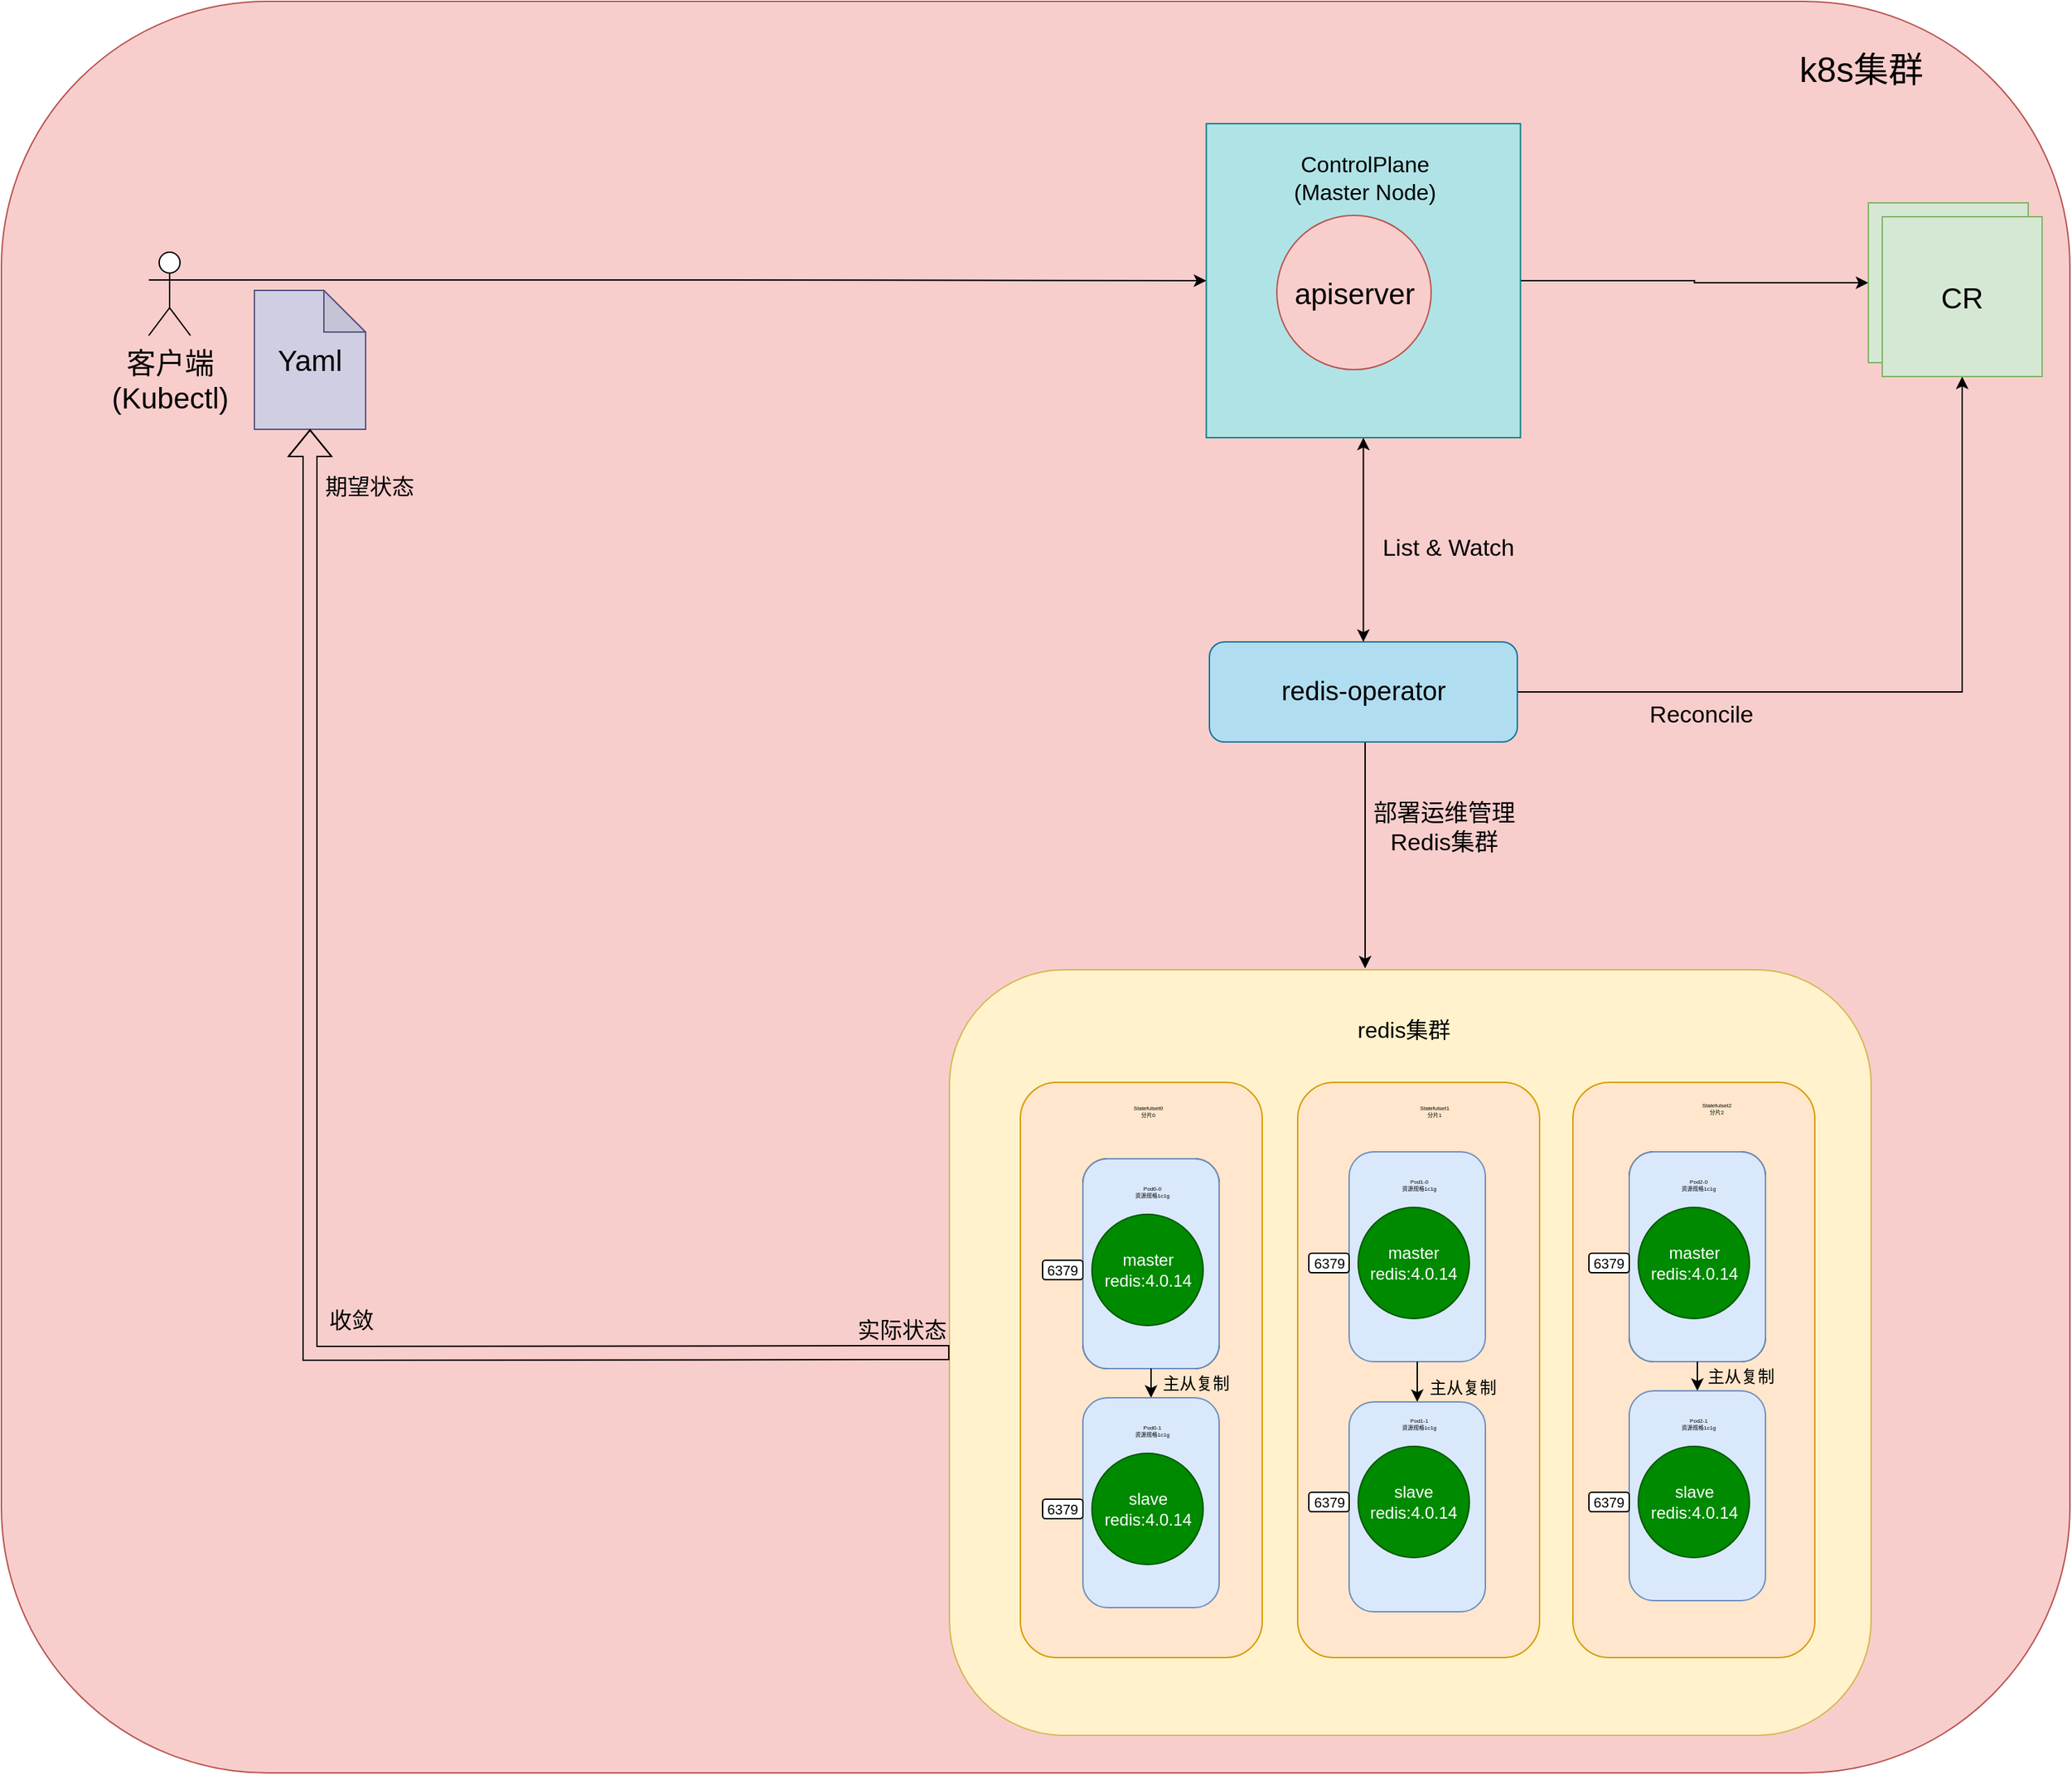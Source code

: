 <mxfile version="21.6.2" type="github">
  <diagram id="rYdwiMb5jvszhZctyrXV" name="第 1 页">
    <mxGraphModel dx="2385" dy="1278" grid="0" gridSize="10" guides="1" tooltips="1" connect="1" arrows="1" fold="1" page="0" pageScale="1" pageWidth="1920" pageHeight="1200" background="#ffffff" math="0" shadow="0">
      <root>
        <mxCell id="0" />
        <mxCell id="1" parent="0" />
        <mxCell id="m7ggQ3mebLyZbsMTqmPm-99" value="" style="rounded=1;whiteSpace=wrap;html=1;labelBackgroundColor=default;labelBorderColor=default;fontSize=17;fillColor=#f8cecc;strokeColor=#b85450;" parent="1" vertex="1">
          <mxGeometry x="268" y="204" width="1488" height="1275" as="geometry" />
        </mxCell>
        <mxCell id="m7ggQ3mebLyZbsMTqmPm-62" value="" style="rounded=1;whiteSpace=wrap;html=1;fontSize=4;fillColor=#fff2cc;strokeColor=#d6b656;" parent="1" vertex="1">
          <mxGeometry x="950" y="901" width="663" height="551" as="geometry" />
        </mxCell>
        <mxCell id="m7ggQ3mebLyZbsMTqmPm-46" value="" style="rounded=1;whiteSpace=wrap;html=1;fontSize=4;fillColor=#ffe6cc;strokeColor=#d79b00;" parent="1" vertex="1">
          <mxGeometry x="1398.5" y="982" width="174" height="414" as="geometry" />
        </mxCell>
        <mxCell id="m7ggQ3mebLyZbsMTqmPm-44" value="" style="rounded=1;whiteSpace=wrap;html=1;fontSize=4;fillColor=#ffe6cc;strokeColor=#d79b00;" parent="1" vertex="1">
          <mxGeometry x="1200.5" y="982" width="174" height="414" as="geometry" />
        </mxCell>
        <mxCell id="m7ggQ3mebLyZbsMTqmPm-41" value="" style="rounded=1;whiteSpace=wrap;html=1;fontSize=4;fillColor=#ffe6cc;strokeColor=#d79b00;" parent="1" vertex="1">
          <mxGeometry x="1001" y="982" width="174" height="414" as="geometry" />
        </mxCell>
        <mxCell id="m7ggQ3mebLyZbsMTqmPm-5" value="" style="rounded=1;whiteSpace=wrap;html=1;fontSize=4;fillColor=none;movable=1;resizable=1;rotatable=1;deletable=1;editable=1;connectable=1;arcSize=18;" parent="1" vertex="1">
          <mxGeometry x="1046" y="1037" width="98" height="151" as="geometry" />
        </mxCell>
        <mxCell id="m7ggQ3mebLyZbsMTqmPm-11" value="" style="rounded=1;whiteSpace=wrap;html=1;fontSize=4;fillColor=#dae8fc;movable=1;resizable=1;rotatable=1;deletable=1;editable=1;connectable=1;arcSize=18;strokeColor=#6c8ebf;" parent="1" vertex="1">
          <mxGeometry x="1046" y="1037" width="98" height="151" as="geometry" />
        </mxCell>
        <mxCell id="6RyUIfgaUFoeRIO4xXDH-38" value="master&lt;br&gt;redis:4.0.14" style="ellipse;whiteSpace=wrap;html=1;aspect=fixed;fillColor=#008a00;fontColor=#ffffff;strokeColor=#005700;" parent="1" vertex="1">
          <mxGeometry x="1052.5" y="1077" width="80" height="80" as="geometry" />
        </mxCell>
        <mxCell id="03nautIme0JNub1uCO7q-27" value="" style="edgeStyle=orthogonalEdgeStyle;rounded=0;orthogonalLoop=1;jettySize=auto;html=1;dashed=1;" parent="1" edge="1">
          <mxGeometry relative="1" as="geometry">
            <mxPoint x="750" y="986" as="sourcePoint" />
          </mxGeometry>
        </mxCell>
        <mxCell id="6RyUIfgaUFoeRIO4xXDH-54" value="主从复制" style="text;html=1;strokeColor=none;fillColor=none;align=center;verticalAlign=middle;whiteSpace=wrap;rounded=0;" parent="1" vertex="1">
          <mxGeometry x="1090" y="1191" width="75" height="16" as="geometry" />
        </mxCell>
        <mxCell id="m7ggQ3mebLyZbsMTqmPm-82" style="edgeStyle=orthogonalEdgeStyle;rounded=0;orthogonalLoop=1;jettySize=auto;html=1;exitX=0.5;exitY=1;exitDx=0;exitDy=0;fontSize=16;startArrow=none;startFill=0;endArrow=classic;endFill=1;" parent="1" source="6RyUIfgaUFoeRIO4xXDH-7" edge="1">
          <mxGeometry relative="1" as="geometry">
            <mxPoint x="1249" y="900" as="targetPoint" />
            <Array as="points">
              <mxPoint x="1249" y="737" />
            </Array>
          </mxGeometry>
        </mxCell>
        <mxCell id="0dF5O2pqXlu158Yr3V4f-3" style="edgeStyle=orthogonalEdgeStyle;rounded=0;orthogonalLoop=1;jettySize=auto;html=1;exitX=1;exitY=0.5;exitDx=0;exitDy=0;entryX=0.5;entryY=1;entryDx=0;entryDy=0;fontSize=25;startArrow=none;startFill=0;endArrow=classic;endFill=1;" parent="1" source="6RyUIfgaUFoeRIO4xXDH-7" target="m7ggQ3mebLyZbsMTqmPm-69" edge="1">
          <mxGeometry relative="1" as="geometry" />
        </mxCell>
        <mxCell id="6RyUIfgaUFoeRIO4xXDH-7" value="&lt;font style=&quot;font-size: 19px;&quot;&gt;redis-operator&lt;/font&gt;" style="rounded=1;whiteSpace=wrap;html=1;fillColor=#b1ddf0;strokeColor=#10739e;" parent="1" vertex="1">
          <mxGeometry x="1137" y="665" width="221.5" height="72" as="geometry" />
        </mxCell>
        <mxCell id="6RyUIfgaUFoeRIO4xXDH-85" value="redis集群" style="text;html=1;strokeColor=none;fillColor=none;align=center;verticalAlign=middle;whiteSpace=wrap;rounded=0;fontSize=16;" parent="1" vertex="1">
          <mxGeometry x="1237.5" y="930" width="78" height="27" as="geometry" />
        </mxCell>
        <mxCell id="m7ggQ3mebLyZbsMTqmPm-2" value="k8s集群" style="text;html=1;strokeColor=none;fillColor=none;align=center;verticalAlign=middle;whiteSpace=wrap;rounded=0;fontSize=25;" parent="1" vertex="1">
          <mxGeometry x="1557" y="239" width="98" height="25" as="geometry" />
        </mxCell>
        <mxCell id="m7ggQ3mebLyZbsMTqmPm-4" value="6379" style="rounded=1;whiteSpace=wrap;html=1;fontSize=10;" parent="1" vertex="1">
          <mxGeometry x="1017" y="1110" width="29" height="14" as="geometry" />
        </mxCell>
        <mxCell id="m7ggQ3mebLyZbsMTqmPm-6" value="Pod0-0&lt;br&gt;资源规格1c1g" style="text;html=1;strokeColor=none;fillColor=none;align=center;verticalAlign=middle;whiteSpace=wrap;rounded=0;fontSize=4;" parent="1" vertex="1">
          <mxGeometry x="1055" y="1043" width="82" height="36" as="geometry" />
        </mxCell>
        <mxCell id="m7ggQ3mebLyZbsMTqmPm-18" style="edgeStyle=orthogonalEdgeStyle;rounded=0;orthogonalLoop=1;jettySize=auto;html=1;exitX=0.5;exitY=0;exitDx=0;exitDy=0;fontSize=4;startArrow=classic;startFill=1;endArrow=none;endFill=0;" parent="1" source="m7ggQ3mebLyZbsMTqmPm-13" target="m7ggQ3mebLyZbsMTqmPm-11" edge="1">
          <mxGeometry relative="1" as="geometry" />
        </mxCell>
        <mxCell id="m7ggQ3mebLyZbsMTqmPm-13" value="" style="rounded=1;whiteSpace=wrap;html=1;fontSize=4;fillColor=#dae8fc;movable=1;resizable=1;rotatable=1;deletable=1;editable=1;connectable=1;arcSize=18;strokeColor=#6c8ebf;" parent="1" vertex="1">
          <mxGeometry x="1046" y="1209" width="98" height="151" as="geometry" />
        </mxCell>
        <mxCell id="m7ggQ3mebLyZbsMTqmPm-14" value="slave&lt;br&gt;redis:4.0.14" style="ellipse;whiteSpace=wrap;html=1;aspect=fixed;fillColor=#008a00;fontColor=#ffffff;strokeColor=#005700;" parent="1" vertex="1">
          <mxGeometry x="1052.5" y="1249" width="80" height="80" as="geometry" />
        </mxCell>
        <mxCell id="m7ggQ3mebLyZbsMTqmPm-15" value="6379" style="rounded=1;whiteSpace=wrap;html=1;fontSize=10;" parent="1" vertex="1">
          <mxGeometry x="1017" y="1282" width="29" height="14" as="geometry" />
        </mxCell>
        <mxCell id="m7ggQ3mebLyZbsMTqmPm-16" value="Pod0-1&lt;br&gt;资源规格1c1g" style="text;html=1;strokeColor=none;fillColor=none;align=center;verticalAlign=middle;whiteSpace=wrap;rounded=0;fontSize=4;" parent="1" vertex="1">
          <mxGeometry x="1055" y="1215" width="82" height="36" as="geometry" />
        </mxCell>
        <mxCell id="m7ggQ3mebLyZbsMTqmPm-19" value="" style="rounded=1;whiteSpace=wrap;html=1;fontSize=4;fillColor=none;movable=1;resizable=1;rotatable=1;deletable=1;editable=1;connectable=1;arcSize=18;" parent="1" vertex="1">
          <mxGeometry x="1439" y="1032" width="98" height="151" as="geometry" />
        </mxCell>
        <mxCell id="m7ggQ3mebLyZbsMTqmPm-20" value="" style="rounded=1;whiteSpace=wrap;html=1;fontSize=4;fillColor=#dae8fc;movable=1;resizable=1;rotatable=1;deletable=1;editable=1;connectable=1;arcSize=18;strokeColor=#6c8ebf;" parent="1" vertex="1">
          <mxGeometry x="1439" y="1032" width="98" height="151" as="geometry" />
        </mxCell>
        <mxCell id="m7ggQ3mebLyZbsMTqmPm-21" value="master&lt;br&gt;redis:4.0.14" style="ellipse;whiteSpace=wrap;html=1;aspect=fixed;fillColor=#008a00;fontColor=#ffffff;strokeColor=#005700;" parent="1" vertex="1">
          <mxGeometry x="1445.5" y="1072" width="80" height="80" as="geometry" />
        </mxCell>
        <mxCell id="m7ggQ3mebLyZbsMTqmPm-22" value="主从复制" style="text;html=1;strokeColor=none;fillColor=none;align=center;verticalAlign=middle;whiteSpace=wrap;rounded=0;" parent="1" vertex="1">
          <mxGeometry x="1482" y="1186" width="75" height="16" as="geometry" />
        </mxCell>
        <mxCell id="m7ggQ3mebLyZbsMTqmPm-23" value="6379" style="rounded=1;whiteSpace=wrap;html=1;fontSize=10;" parent="1" vertex="1">
          <mxGeometry x="1410" y="1105" width="29" height="14" as="geometry" />
        </mxCell>
        <mxCell id="m7ggQ3mebLyZbsMTqmPm-24" value="Pod2-0&lt;br&gt;资源规格1c1g" style="text;html=1;strokeColor=none;fillColor=none;align=center;verticalAlign=middle;whiteSpace=wrap;rounded=0;fontSize=4;" parent="1" vertex="1">
          <mxGeometry x="1448" y="1038" width="82" height="36" as="geometry" />
        </mxCell>
        <mxCell id="m7ggQ3mebLyZbsMTqmPm-25" style="edgeStyle=orthogonalEdgeStyle;rounded=0;orthogonalLoop=1;jettySize=auto;html=1;exitX=0.5;exitY=0;exitDx=0;exitDy=0;fontSize=4;startArrow=classic;startFill=1;endArrow=none;endFill=0;" parent="1" source="m7ggQ3mebLyZbsMTqmPm-26" target="m7ggQ3mebLyZbsMTqmPm-20" edge="1">
          <mxGeometry relative="1" as="geometry" />
        </mxCell>
        <mxCell id="m7ggQ3mebLyZbsMTqmPm-26" value="" style="rounded=1;whiteSpace=wrap;html=1;fontSize=4;fillColor=#dae8fc;movable=1;resizable=1;rotatable=1;deletable=1;editable=1;connectable=1;arcSize=18;strokeColor=#6c8ebf;" parent="1" vertex="1">
          <mxGeometry x="1439" y="1204" width="98" height="151" as="geometry" />
        </mxCell>
        <mxCell id="m7ggQ3mebLyZbsMTqmPm-27" value="slave&lt;br&gt;redis:4.0.14" style="ellipse;whiteSpace=wrap;html=1;aspect=fixed;fillColor=#008a00;fontColor=#ffffff;strokeColor=#005700;" parent="1" vertex="1">
          <mxGeometry x="1445.5" y="1244" width="80" height="80" as="geometry" />
        </mxCell>
        <mxCell id="m7ggQ3mebLyZbsMTqmPm-28" value="6379" style="rounded=1;whiteSpace=wrap;html=1;fontSize=10;" parent="1" vertex="1">
          <mxGeometry x="1410" y="1277" width="29" height="14" as="geometry" />
        </mxCell>
        <mxCell id="m7ggQ3mebLyZbsMTqmPm-29" value="Pod2-1&lt;br&gt;资源规格1c1g" style="text;html=1;strokeColor=none;fillColor=none;align=center;verticalAlign=middle;whiteSpace=wrap;rounded=0;fontSize=4;" parent="1" vertex="1">
          <mxGeometry x="1448" y="1210" width="82" height="36" as="geometry" />
        </mxCell>
        <mxCell id="m7ggQ3mebLyZbsMTqmPm-31" value="" style="rounded=1;whiteSpace=wrap;html=1;fontSize=4;fillColor=#dae8fc;movable=1;resizable=1;rotatable=1;deletable=1;editable=1;connectable=1;arcSize=18;strokeColor=#6c8ebf;" parent="1" vertex="1">
          <mxGeometry x="1237.5" y="1032" width="98" height="151" as="geometry" />
        </mxCell>
        <mxCell id="m7ggQ3mebLyZbsMTqmPm-32" value="master&lt;br&gt;redis:4.0.14" style="ellipse;whiteSpace=wrap;html=1;aspect=fixed;fillColor=#008a00;fontColor=#ffffff;strokeColor=#005700;" parent="1" vertex="1">
          <mxGeometry x="1244" y="1072" width="80" height="80" as="geometry" />
        </mxCell>
        <mxCell id="m7ggQ3mebLyZbsMTqmPm-33" value="主从复制" style="text;html=1;strokeColor=none;fillColor=none;align=center;verticalAlign=middle;whiteSpace=wrap;rounded=0;" parent="1" vertex="1">
          <mxGeometry x="1281.5" y="1194" width="75" height="16" as="geometry" />
        </mxCell>
        <mxCell id="m7ggQ3mebLyZbsMTqmPm-34" value="6379" style="rounded=1;whiteSpace=wrap;html=1;fontSize=10;" parent="1" vertex="1">
          <mxGeometry x="1208.5" y="1105" width="29" height="14" as="geometry" />
        </mxCell>
        <mxCell id="m7ggQ3mebLyZbsMTqmPm-35" value="Pod1-0&lt;br&gt;资源规格1c1g" style="text;html=1;strokeColor=none;fillColor=none;align=center;verticalAlign=middle;whiteSpace=wrap;rounded=0;fontSize=4;" parent="1" vertex="1">
          <mxGeometry x="1246.5" y="1038" width="82" height="36" as="geometry" />
        </mxCell>
        <mxCell id="m7ggQ3mebLyZbsMTqmPm-36" style="edgeStyle=orthogonalEdgeStyle;rounded=0;orthogonalLoop=1;jettySize=auto;html=1;exitX=0.5;exitY=0;exitDx=0;exitDy=0;fontSize=4;startArrow=classic;startFill=1;endArrow=none;endFill=0;" parent="1" source="m7ggQ3mebLyZbsMTqmPm-37" target="m7ggQ3mebLyZbsMTqmPm-31" edge="1">
          <mxGeometry relative="1" as="geometry" />
        </mxCell>
        <mxCell id="m7ggQ3mebLyZbsMTqmPm-37" value="" style="rounded=1;whiteSpace=wrap;html=1;fontSize=4;fillColor=#dae8fc;movable=1;resizable=1;rotatable=1;deletable=1;editable=1;connectable=1;arcSize=18;strokeColor=#6c8ebf;" parent="1" vertex="1">
          <mxGeometry x="1237.5" y="1212" width="98" height="151" as="geometry" />
        </mxCell>
        <mxCell id="m7ggQ3mebLyZbsMTqmPm-38" value="slave&lt;br&gt;redis:4.0.14" style="ellipse;whiteSpace=wrap;html=1;aspect=fixed;fillColor=#008a00;fontColor=#ffffff;strokeColor=#005700;" parent="1" vertex="1">
          <mxGeometry x="1244" y="1244" width="80" height="80" as="geometry" />
        </mxCell>
        <mxCell id="m7ggQ3mebLyZbsMTqmPm-39" value="6379" style="rounded=1;whiteSpace=wrap;html=1;fontSize=10;" parent="1" vertex="1">
          <mxGeometry x="1208.5" y="1277" width="29" height="14" as="geometry" />
        </mxCell>
        <mxCell id="m7ggQ3mebLyZbsMTqmPm-40" value="Pod1-1&lt;br&gt;资源规格1c1g" style="text;html=1;strokeColor=none;fillColor=none;align=center;verticalAlign=middle;whiteSpace=wrap;rounded=0;fontSize=4;" parent="1" vertex="1">
          <mxGeometry x="1246.5" y="1210" width="82" height="36" as="geometry" />
        </mxCell>
        <mxCell id="m7ggQ3mebLyZbsMTqmPm-42" value="Statefulset0&lt;br&gt;分片0" style="text;html=1;strokeColor=none;fillColor=none;align=center;verticalAlign=middle;whiteSpace=wrap;rounded=0;fontSize=4;" parent="1" vertex="1">
          <mxGeometry x="1062.5" y="988" width="60" height="30" as="geometry" />
        </mxCell>
        <mxCell id="m7ggQ3mebLyZbsMTqmPm-45" value="Statefulset1&lt;br&gt;分片1" style="text;html=1;strokeColor=none;fillColor=none;align=center;verticalAlign=middle;whiteSpace=wrap;rounded=0;fontSize=4;" parent="1" vertex="1">
          <mxGeometry x="1268.5" y="988" width="60" height="30" as="geometry" />
        </mxCell>
        <mxCell id="m7ggQ3mebLyZbsMTqmPm-47" value="Statefulset2&lt;br&gt;分片2" style="text;html=1;strokeColor=none;fillColor=none;align=center;verticalAlign=middle;whiteSpace=wrap;rounded=0;fontSize=4;" parent="1" vertex="1">
          <mxGeometry x="1471.5" y="986" width="60" height="30" as="geometry" />
        </mxCell>
        <mxCell id="m7ggQ3mebLyZbsMTqmPm-86" style="edgeStyle=orthogonalEdgeStyle;rounded=0;orthogonalLoop=1;jettySize=auto;html=1;exitX=0.5;exitY=1;exitDx=0;exitDy=0;entryX=0.5;entryY=0;entryDx=0;entryDy=0;fontSize=17;startArrow=classic;startFill=1;endArrow=classic;endFill=1;" parent="1" source="m7ggQ3mebLyZbsMTqmPm-63" target="6RyUIfgaUFoeRIO4xXDH-7" edge="1">
          <mxGeometry relative="1" as="geometry" />
        </mxCell>
        <mxCell id="m7ggQ3mebLyZbsMTqmPm-88" style="edgeStyle=orthogonalEdgeStyle;rounded=0;orthogonalLoop=1;jettySize=auto;html=1;exitX=1;exitY=0.5;exitDx=0;exitDy=0;entryX=0;entryY=0.5;entryDx=0;entryDy=0;fontSize=17;startArrow=none;startFill=0;endArrow=classic;endFill=1;" parent="1" source="m7ggQ3mebLyZbsMTqmPm-63" target="m7ggQ3mebLyZbsMTqmPm-67" edge="1">
          <mxGeometry relative="1" as="geometry" />
        </mxCell>
        <mxCell id="m7ggQ3mebLyZbsMTqmPm-63" value="" style="whiteSpace=wrap;html=1;aspect=fixed;fontSize=16;fillColor=#b0e3e6;strokeColor=#0e8088;" parent="1" vertex="1">
          <mxGeometry x="1134.75" y="292" width="226" height="226" as="geometry" />
        </mxCell>
        <mxCell id="m7ggQ3mebLyZbsMTqmPm-64" value="&lt;font style=&quot;font-size: 21px;&quot;&gt;apiserver&lt;/font&gt;" style="ellipse;whiteSpace=wrap;html=1;aspect=fixed;fontSize=16;fillColor=#f8cecc;strokeColor=#b85450;" parent="1" vertex="1">
          <mxGeometry x="1185.5" y="358" width="111" height="111" as="geometry" />
        </mxCell>
        <mxCell id="m7ggQ3mebLyZbsMTqmPm-65" value="ControlPlane&lt;br&gt;(Master Node)" style="text;html=1;strokeColor=none;fillColor=none;align=center;verticalAlign=middle;whiteSpace=wrap;rounded=0;fontSize=16;" parent="1" vertex="1">
          <mxGeometry x="1181" y="316" width="136" height="30" as="geometry" />
        </mxCell>
        <mxCell id="m7ggQ3mebLyZbsMTqmPm-67" value="CR" style="whiteSpace=wrap;html=1;aspect=fixed;fontSize=21;fillColor=#d5e8d4;strokeColor=#82b366;" parent="1" vertex="1">
          <mxGeometry x="1611" y="349" width="115" height="115" as="geometry" />
        </mxCell>
        <mxCell id="m7ggQ3mebLyZbsMTqmPm-69" value="CR" style="whiteSpace=wrap;html=1;aspect=fixed;fontSize=21;fillColor=#d5e8d4;strokeColor=#82b366;" parent="1" vertex="1">
          <mxGeometry x="1621" y="359" width="115" height="115" as="geometry" />
        </mxCell>
        <mxCell id="m7ggQ3mebLyZbsMTqmPm-89" style="edgeStyle=orthogonalEdgeStyle;rounded=0;orthogonalLoop=1;jettySize=auto;html=1;exitX=1;exitY=0.333;exitDx=0;exitDy=0;exitPerimeter=0;fontSize=17;startArrow=none;startFill=0;endArrow=classic;endFill=1;" parent="1" source="m7ggQ3mebLyZbsMTqmPm-71" target="m7ggQ3mebLyZbsMTqmPm-63" edge="1">
          <mxGeometry relative="1" as="geometry" />
        </mxCell>
        <mxCell id="m7ggQ3mebLyZbsMTqmPm-71" value="客户端&lt;br&gt;(Kubectl)" style="shape=umlActor;verticalLabelPosition=bottom;verticalAlign=top;html=1;outlineConnect=0;fontSize=21;fillColor=default;" parent="1" vertex="1">
          <mxGeometry x="374" y="384.5" width="30" height="60" as="geometry" />
        </mxCell>
        <mxCell id="m7ggQ3mebLyZbsMTqmPm-73" value="Yaml" style="shape=note;whiteSpace=wrap;html=1;backgroundOutline=1;darkOpacity=0.05;fontSize=21;fillColor=#d0cee2;strokeColor=#56517e;" parent="1" vertex="1">
          <mxGeometry x="450" y="412" width="80" height="100" as="geometry" />
        </mxCell>
        <mxCell id="m7ggQ3mebLyZbsMTqmPm-85" value="&lt;br&gt;部署运维管理&lt;br&gt;Redis集群" style="text;html=1;strokeColor=none;fillColor=none;align=center;verticalAlign=middle;whiteSpace=wrap;rounded=0;fontSize=17;" parent="1" vertex="1">
          <mxGeometry x="1226" y="770" width="160" height="38" as="geometry" />
        </mxCell>
        <mxCell id="m7ggQ3mebLyZbsMTqmPm-87" value="List &amp;amp; Watch" style="text;html=1;strokeColor=none;fillColor=none;align=center;verticalAlign=middle;whiteSpace=wrap;rounded=0;fontSize=17;" parent="1" vertex="1">
          <mxGeometry x="1254" y="584" width="110" height="27" as="geometry" />
        </mxCell>
        <mxCell id="m7ggQ3mebLyZbsMTqmPm-92" value="" style="shape=flexArrow;endArrow=none;html=1;rounded=0;fontSize=17;entryX=0;entryY=0.5;entryDx=0;entryDy=0;exitX=0.5;exitY=1;exitDx=0;exitDy=0;exitPerimeter=0;startArrow=block;endFill=0;" parent="1" source="m7ggQ3mebLyZbsMTqmPm-73" target="m7ggQ3mebLyZbsMTqmPm-62" edge="1">
          <mxGeometry width="50" height="50" relative="1" as="geometry">
            <mxPoint x="746.044" y="1174.919" as="sourcePoint" />
            <mxPoint x="868" y="1162" as="targetPoint" />
            <Array as="points">
              <mxPoint x="490" y="1177" />
            </Array>
          </mxGeometry>
        </mxCell>
        <mxCell id="m7ggQ3mebLyZbsMTqmPm-96" value="实际状态" style="text;html=1;strokeColor=none;fillColor=none;align=center;verticalAlign=middle;whiteSpace=wrap;rounded=0;fontSize=16;" parent="1" vertex="1">
          <mxGeometry x="879" y="1146" width="74" height="27" as="geometry" />
        </mxCell>
        <mxCell id="m7ggQ3mebLyZbsMTqmPm-97" value="收敛" style="text;html=1;strokeColor=none;fillColor=none;align=center;verticalAlign=middle;whiteSpace=wrap;rounded=0;fontSize=16;" parent="1" vertex="1">
          <mxGeometry x="472" y="1139" width="96" height="27" as="geometry" />
        </mxCell>
        <mxCell id="m7ggQ3mebLyZbsMTqmPm-98" value="期望状态" style="text;html=1;strokeColor=none;fillColor=none;align=center;verticalAlign=middle;whiteSpace=wrap;rounded=0;fontSize=16;" parent="1" vertex="1">
          <mxGeometry x="498" y="539" width="70" height="27" as="geometry" />
        </mxCell>
        <mxCell id="0dF5O2pqXlu158Yr3V4f-4" value="Reconcile" style="text;html=1;strokeColor=none;fillColor=none;align=center;verticalAlign=middle;whiteSpace=wrap;rounded=0;fontSize=17;" parent="1" vertex="1">
          <mxGeometry x="1439" y="696" width="104" height="44" as="geometry" />
        </mxCell>
      </root>
    </mxGraphModel>
  </diagram>
</mxfile>
